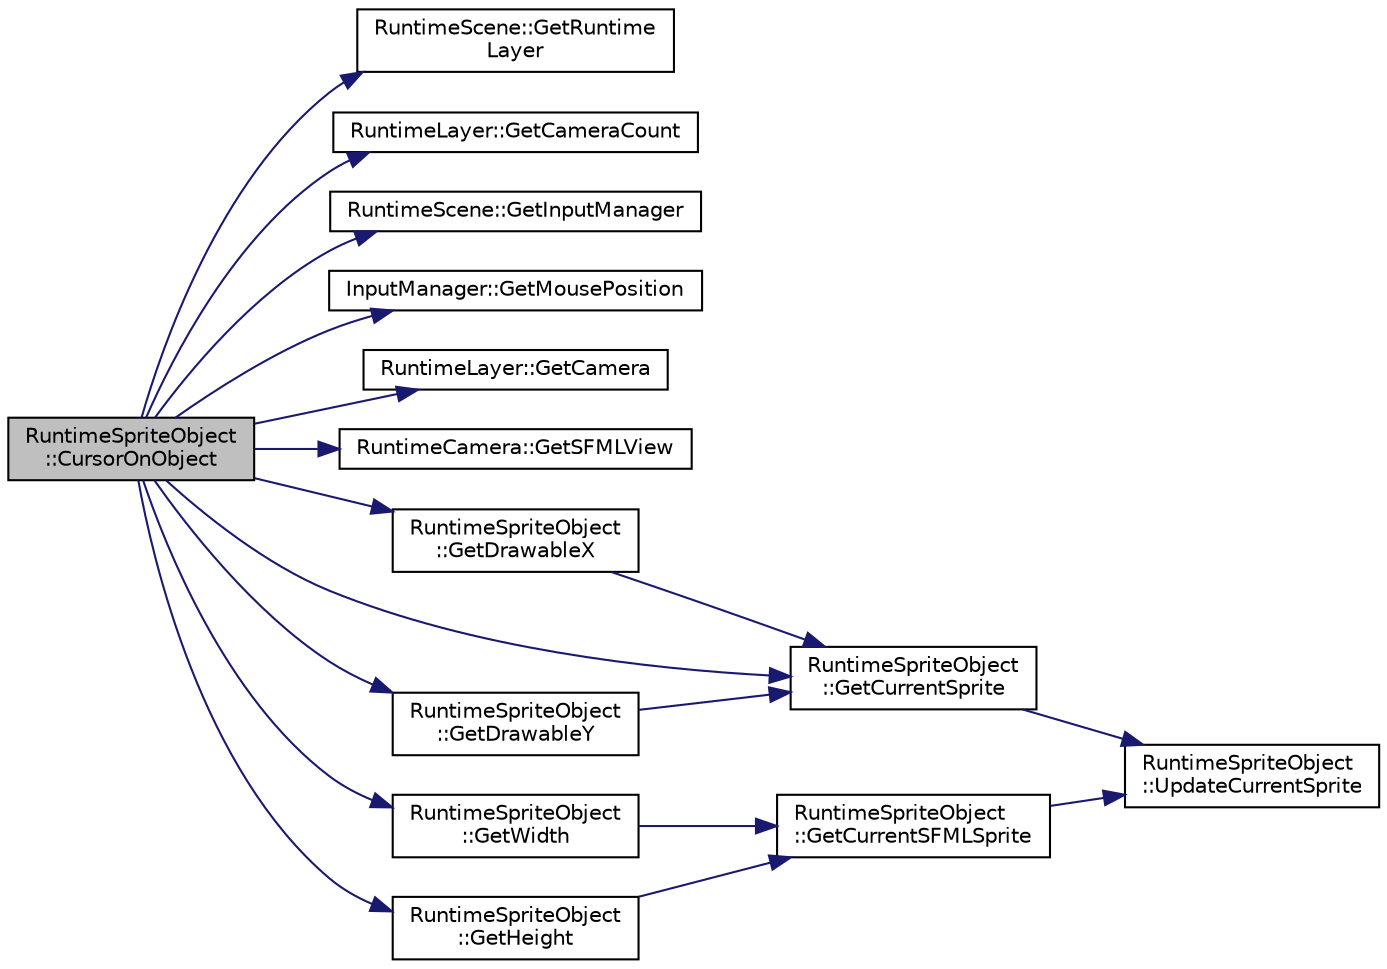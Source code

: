 digraph "RuntimeSpriteObject::CursorOnObject"
{
  edge [fontname="Helvetica",fontsize="10",labelfontname="Helvetica",labelfontsize="10"];
  node [fontname="Helvetica",fontsize="10",shape=record];
  rankdir="LR";
  Node1 [label="RuntimeSpriteObject\l::CursorOnObject",height=0.2,width=0.4,color="black", fillcolor="grey75", style="filled", fontcolor="black"];
  Node1 -> Node2 [color="midnightblue",fontsize="10",style="solid",fontname="Helvetica"];
  Node2 [label="RuntimeScene::GetRuntime\lLayer",height=0.2,width=0.4,color="black", fillcolor="white", style="filled",URL="$d7/d7f/class_runtime_scene.html#a8b4b04e0497b8df17f3ec5c22daca6a0"];
  Node1 -> Node3 [color="midnightblue",fontsize="10",style="solid",fontname="Helvetica"];
  Node3 [label="RuntimeLayer::GetCameraCount",height=0.2,width=0.4,color="black", fillcolor="white", style="filled",URL="$dd/daf/class_runtime_layer.html#a5fdd64ebb8250cf557200c5fd0c61056"];
  Node1 -> Node4 [color="midnightblue",fontsize="10",style="solid",fontname="Helvetica"];
  Node4 [label="RuntimeScene::GetInputManager",height=0.2,width=0.4,color="black", fillcolor="white", style="filled",URL="$d7/d7f/class_runtime_scene.html#aba5d09d5f9bfbf63b6e353947d937020",tooltip="Get the input manager used to handle mouse, keyboard and touches events. "];
  Node1 -> Node5 [color="midnightblue",fontsize="10",style="solid",fontname="Helvetica"];
  Node5 [label="InputManager::GetMousePosition",height=0.2,width=0.4,color="black", fillcolor="white", style="filled",URL="$df/dd1/class_input_manager.html#a1a8a4e910de8ccc5614df6f5fd8a2d19",tooltip="Return the position of the mouse, in window coordinates. "];
  Node1 -> Node6 [color="midnightblue",fontsize="10",style="solid",fontname="Helvetica"];
  Node6 [label="RuntimeLayer::GetCamera",height=0.2,width=0.4,color="black", fillcolor="white", style="filled",URL="$dd/daf/class_runtime_layer.html#ae3039fcc787913f60344e64ea71d36f3"];
  Node1 -> Node7 [color="midnightblue",fontsize="10",style="solid",fontname="Helvetica"];
  Node7 [label="RuntimeCamera::GetSFMLView",height=0.2,width=0.4,color="black", fillcolor="white", style="filled",URL="$d4/d47/class_runtime_camera.html#afe64393c6deb05ecf0851dd4100aa9e8"];
  Node1 -> Node8 [color="midnightblue",fontsize="10",style="solid",fontname="Helvetica"];
  Node8 [label="RuntimeSpriteObject\l::GetDrawableX",height=0.2,width=0.4,color="black", fillcolor="white", style="filled",URL="$dd/d1a/class_runtime_sprite_object.html#a7bac50886a0e9d26f15fe3300575ed98"];
  Node8 -> Node9 [color="midnightblue",fontsize="10",style="solid",fontname="Helvetica"];
  Node9 [label="RuntimeSpriteObject\l::GetCurrentSprite",height=0.2,width=0.4,color="black", fillcolor="white", style="filled",URL="$dd/d1a/class_runtime_sprite_object.html#a3a461be84dfca2e5e11ce16fdaf30a91"];
  Node9 -> Node10 [color="midnightblue",fontsize="10",style="solid",fontname="Helvetica"];
  Node10 [label="RuntimeSpriteObject\l::UpdateCurrentSprite",height=0.2,width=0.4,color="black", fillcolor="white", style="filled",URL="$dd/d1a/class_runtime_sprite_object.html#a51a1331cb303af16df425f5bbafd0ad0"];
  Node1 -> Node11 [color="midnightblue",fontsize="10",style="solid",fontname="Helvetica"];
  Node11 [label="RuntimeSpriteObject\l::GetWidth",height=0.2,width=0.4,color="black", fillcolor="white", style="filled",URL="$dd/d1a/class_runtime_sprite_object.html#aaf10a1897fe1c5a6a94358024a89b4d9"];
  Node11 -> Node12 [color="midnightblue",fontsize="10",style="solid",fontname="Helvetica"];
  Node12 [label="RuntimeSpriteObject\l::GetCurrentSFMLSprite",height=0.2,width=0.4,color="black", fillcolor="white", style="filled",URL="$dd/d1a/class_runtime_sprite_object.html#ae0638cad11391ac353a252d46e302882"];
  Node12 -> Node10 [color="midnightblue",fontsize="10",style="solid",fontname="Helvetica"];
  Node1 -> Node13 [color="midnightblue",fontsize="10",style="solid",fontname="Helvetica"];
  Node13 [label="RuntimeSpriteObject\l::GetDrawableY",height=0.2,width=0.4,color="black", fillcolor="white", style="filled",URL="$dd/d1a/class_runtime_sprite_object.html#aa82fb001a120db1701a299f934851cc2"];
  Node13 -> Node9 [color="midnightblue",fontsize="10",style="solid",fontname="Helvetica"];
  Node1 -> Node14 [color="midnightblue",fontsize="10",style="solid",fontname="Helvetica"];
  Node14 [label="RuntimeSpriteObject\l::GetHeight",height=0.2,width=0.4,color="black", fillcolor="white", style="filled",URL="$dd/d1a/class_runtime_sprite_object.html#a26fcbdcd7bff4842679e9f735f702499"];
  Node14 -> Node12 [color="midnightblue",fontsize="10",style="solid",fontname="Helvetica"];
  Node1 -> Node9 [color="midnightblue",fontsize="10",style="solid",fontname="Helvetica"];
}
